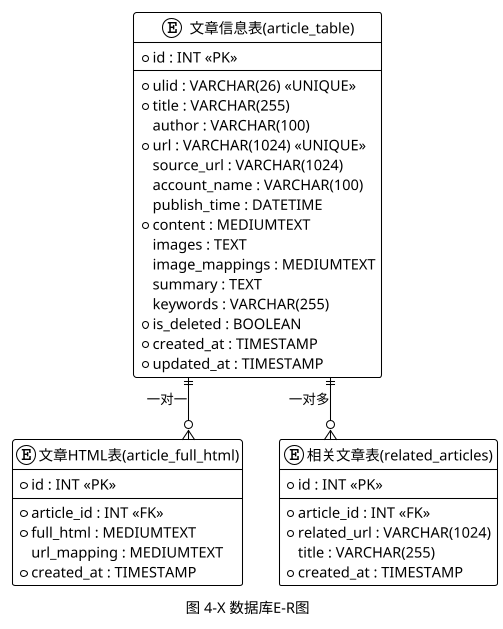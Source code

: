 @startuml
!theme plain
skinparam linetype ortho
skinparam roundcorner 5
skinparam dpi 100
skinparam rankdir TB

' 定义表格
entity "文章信息表(article_table)" as article {
  * id : INT <<PK>>
  --
  * ulid : VARCHAR(26) <<UNIQUE>>
  * title : VARCHAR(255)
  author : VARCHAR(100)
  * url : VARCHAR(1024) <<UNIQUE>>
  source_url : VARCHAR(1024)
  account_name : VARCHAR(100)
  publish_time : DATETIME
  * content : MEDIUMTEXT
  images : TEXT
  image_mappings : MEDIUMTEXT
  summary : TEXT
  keywords : VARCHAR(255)
  * is_deleted : BOOLEAN
  * created_at : TIMESTAMP
  * updated_at : TIMESTAMP
}

entity "文章HTML表(article_full_html)" as html {
  * id : INT <<PK>>
  --
  * article_id : INT <<FK>>
  * full_html : MEDIUMTEXT
  url_mapping : MEDIUMTEXT
  * created_at : TIMESTAMP
}

entity "相关文章表(related_articles)" as related {
  * id : INT <<PK>>
  --
  * article_id : INT <<FK>>
  * related_url : VARCHAR(1024)
  title : VARCHAR(255)
  * created_at : TIMESTAMP
}

' 定义关系
article ||--o{ html : "一对一"
article ||--o{ related : "一对多"

caption "图 4-X 数据库E-R图"
@enduml